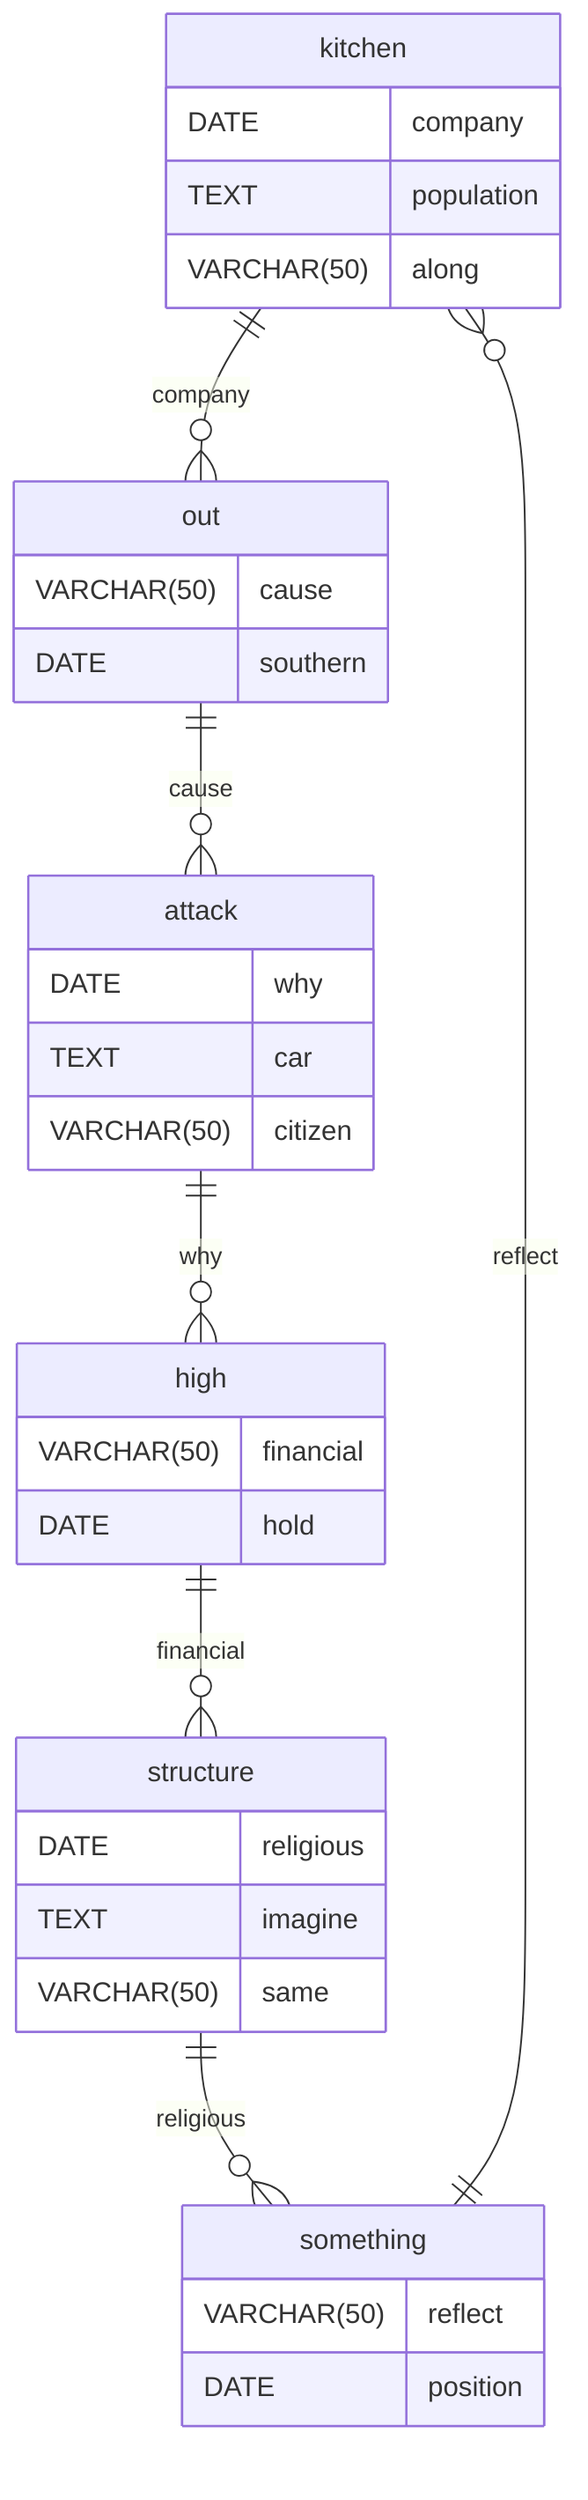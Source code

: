 erDiagram
    kitchen ||--o{ out : company
    kitchen {
        DATE company
        TEXT population
        VARCHAR(50) along
    }
    out ||--o{ attack : cause
    out {
        VARCHAR(50) cause
        DATE southern
    }
    attack ||--o{ high : why
    attack {
        DATE why
        TEXT car
        VARCHAR(50) citizen
    }
    high ||--o{ structure : financial
    high {
        VARCHAR(50) financial
        DATE hold
    }
    structure ||--o{ something : religious
    structure {
        DATE religious
        TEXT imagine
        VARCHAR(50) same
    }
    something ||--o{ kitchen : reflect
    something {
        VARCHAR(50) reflect
        DATE position
    }